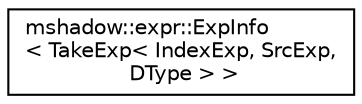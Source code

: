 digraph "Graphical Class Hierarchy"
{
 // LATEX_PDF_SIZE
  edge [fontname="Helvetica",fontsize="10",labelfontname="Helvetica",labelfontsize="10"];
  node [fontname="Helvetica",fontsize="10",shape=record];
  rankdir="LR";
  Node0 [label="mshadow::expr::ExpInfo\l\< TakeExp\< IndexExp, SrcExp,\l DType \> \>",height=0.2,width=0.4,color="black", fillcolor="white", style="filled",URL="$structmshadow_1_1expr_1_1ExpInfo_3_01TakeExp_3_01IndexExp_00_01SrcExp_00_01DType_01_4_01_4.html",tooltip=" "];
}
